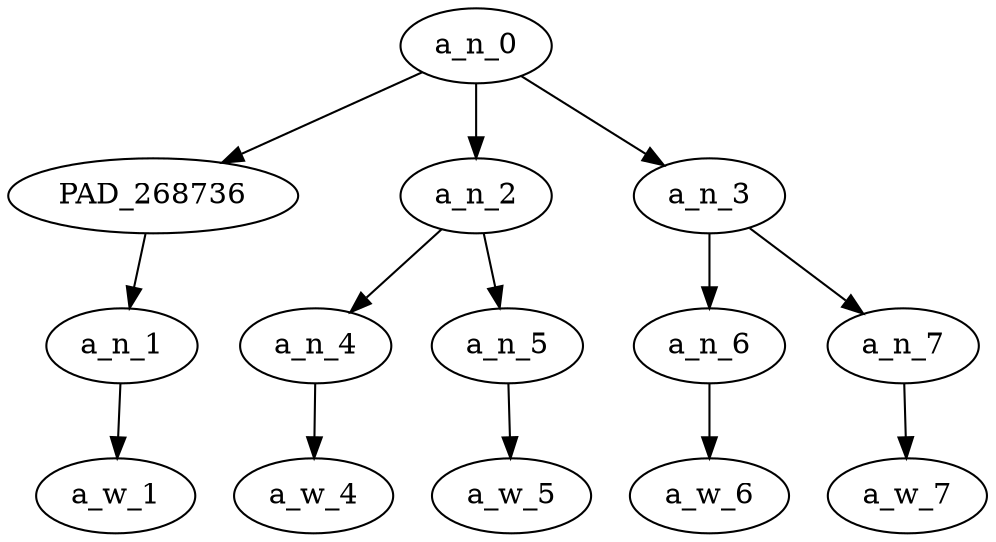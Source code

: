 strict digraph "" {
	a_n_0	[div_dir=-1,
		index=0,
		level=3,
		pos="1.6666666666666667,3!",
		text_span="[0, 1, 2, 3, 4]",
		value=0.99999999];
	PAD_268736	[div_dir=-1,
		index=0,
		level=2,
		pos="0.0,2!",
		text_span="[0]",
		value=0.19157976];
	a_n_0 -> PAD_268736;
	a_n_2	[div_dir=1,
		index=1,
		level=2,
		pos="1.5,2!",
		text_span="[1, 2]",
		value=0.34574584];
	a_n_0 -> a_n_2;
	a_n_3	[div_dir=-1,
		index=2,
		level=2,
		pos="3.5,2!",
		text_span="[3, 4]",
		value=0.46247986];
	a_n_0 -> a_n_3;
	a_n_1	[div_dir=-1,
		index=0,
		level=1,
		pos="0.0,1!",
		text_span="[0]",
		value=0.19157976];
	PAD_268736 -> a_n_1;
	a_w_1	[div_dir=0,
		index=0,
		level=0,
		pos="0,0!",
		text_span="[0]",
		value="<user>"];
	a_n_1 -> a_w_1;
	a_n_4	[div_dir=1,
		index=1,
		level=1,
		pos="1.0,1!",
		text_span="[1]",
		value=0.16377413];
	a_n_2 -> a_n_4;
	a_n_5	[div_dir=-1,
		index=2,
		level=1,
		pos="2.0,1!",
		text_span="[2]",
		value=0.18176061];
	a_n_2 -> a_n_5;
	a_w_4	[div_dir=0,
		index=1,
		level=0,
		pos="1,0!",
		text_span="[1]",
		value=i];
	a_n_4 -> a_w_4;
	a_w_5	[div_dir=0,
		index=2,
		level=0,
		pos="2,0!",
		text_span="[2]",
		value=fucking];
	a_n_5 -> a_w_5;
	a_n_6	[div_dir=-1,
		index=3,
		level=1,
		pos="3.0,1!",
		text_span="[3]",
		value=0.28555619];
	a_n_3 -> a_n_6;
	a_n_7	[div_dir=-1,
		index=4,
		level=1,
		pos="4.0,1!",
		text_span="[4]",
		value=0.17643502];
	a_n_3 -> a_n_7;
	a_w_6	[div_dir=0,
		index=3,
		level=0,
		pos="3,0!",
		text_span="[3]",
		value=hate];
	a_n_6 -> a_w_6;
	a_w_7	[div_dir=0,
		index=4,
		level=0,
		pos="4,0!",
		text_span="[4]",
		value=you];
	a_n_7 -> a_w_7;
}
